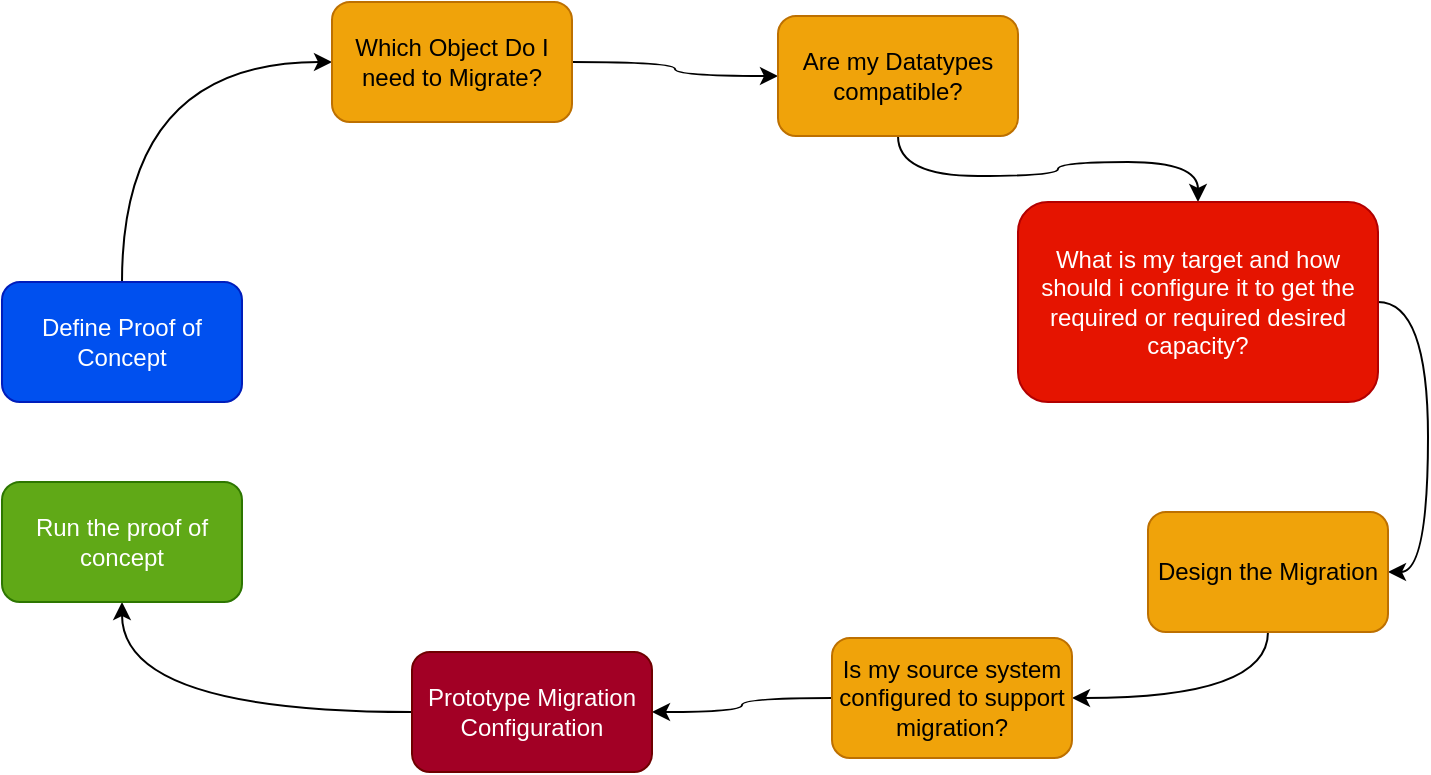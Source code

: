 <mxfile version="20.2.7" type="google"><diagram id="DopoIyxbw7Knea58nadR" name="Page-1"><mxGraphModel grid="0" page="1" gridSize="10" guides="1" tooltips="1" connect="1" arrows="1" fold="1" pageScale="1" pageWidth="827" pageHeight="1169" math="0" shadow="0"><root><mxCell id="0"/><mxCell id="1" parent="0"/><mxCell id="6DbhtjGuhQsdtJKNO_AA-19" style="edgeStyle=orthogonalEdgeStyle;curved=1;rounded=0;orthogonalLoop=1;jettySize=auto;html=1;entryX=0;entryY=0.5;entryDx=0;entryDy=0;exitX=0.5;exitY=0;exitDx=0;exitDy=0;" edge="1" parent="1" source="6DbhtjGuhQsdtJKNO_AA-1" target="6DbhtjGuhQsdtJKNO_AA-3"><mxGeometry relative="1" as="geometry"/></mxCell><mxCell id="6DbhtjGuhQsdtJKNO_AA-1" value="Define Proof of Concept" style="rounded=1;whiteSpace=wrap;html=1;fillColor=#0050ef;strokeColor=#001DBC;fontColor=#ffffff;" vertex="1" parent="1"><mxGeometry x="60" y="190" width="120" height="60" as="geometry"/></mxCell><mxCell id="6DbhtjGuhQsdtJKNO_AA-18" style="edgeStyle=orthogonalEdgeStyle;curved=1;rounded=0;orthogonalLoop=1;jettySize=auto;html=1;entryX=0;entryY=0.5;entryDx=0;entryDy=0;" edge="1" parent="1" source="6DbhtjGuhQsdtJKNO_AA-3" target="6DbhtjGuhQsdtJKNO_AA-5"><mxGeometry relative="1" as="geometry"/></mxCell><mxCell id="6DbhtjGuhQsdtJKNO_AA-3" value="Which Object Do I need to Migrate?" style="rounded=1;whiteSpace=wrap;html=1;fillColor=#f0a30a;strokeColor=#BD7000;fontColor=#000000;" vertex="1" parent="1"><mxGeometry x="225" y="50" width="120" height="60" as="geometry"/></mxCell><mxCell id="6DbhtjGuhQsdtJKNO_AA-20" style="edgeStyle=orthogonalEdgeStyle;curved=1;rounded=0;orthogonalLoop=1;jettySize=auto;html=1;entryX=0.5;entryY=0;entryDx=0;entryDy=0;" edge="1" parent="1" source="6DbhtjGuhQsdtJKNO_AA-5" target="6DbhtjGuhQsdtJKNO_AA-7"><mxGeometry relative="1" as="geometry"/></mxCell><mxCell id="6DbhtjGuhQsdtJKNO_AA-5" value="Are my Datatypes compatible?" style="rounded=1;whiteSpace=wrap;html=1;fillColor=#f0a30a;strokeColor=#BD7000;fontColor=#000000;" vertex="1" parent="1"><mxGeometry x="448" y="57" width="120" height="60" as="geometry"/></mxCell><mxCell id="6DbhtjGuhQsdtJKNO_AA-21" style="edgeStyle=orthogonalEdgeStyle;curved=1;rounded=0;orthogonalLoop=1;jettySize=auto;html=1;entryX=1;entryY=0.5;entryDx=0;entryDy=0;exitX=1;exitY=0.5;exitDx=0;exitDy=0;" edge="1" parent="1" source="6DbhtjGuhQsdtJKNO_AA-7" target="6DbhtjGuhQsdtJKNO_AA-9"><mxGeometry relative="1" as="geometry"/></mxCell><mxCell id="6DbhtjGuhQsdtJKNO_AA-7" value="What is my target and how should i configure it to get the required or required desired capacity?" style="rounded=1;whiteSpace=wrap;html=1;fillColor=#e51400;strokeColor=#B20000;fontColor=#ffffff;" vertex="1" parent="1"><mxGeometry x="568" y="150" width="180" height="100" as="geometry"/></mxCell><mxCell id="6DbhtjGuhQsdtJKNO_AA-22" style="edgeStyle=orthogonalEdgeStyle;curved=1;rounded=0;orthogonalLoop=1;jettySize=auto;html=1;entryX=1;entryY=0.5;entryDx=0;entryDy=0;exitX=0.5;exitY=1;exitDx=0;exitDy=0;" edge="1" parent="1" source="6DbhtjGuhQsdtJKNO_AA-9" target="6DbhtjGuhQsdtJKNO_AA-11"><mxGeometry relative="1" as="geometry"/></mxCell><mxCell id="6DbhtjGuhQsdtJKNO_AA-9" value="Design the Migration" style="whiteSpace=wrap;html=1;rounded=1;fillColor=#f0a30a;fontColor=#000000;strokeColor=#BD7000;" vertex="1" parent="1"><mxGeometry x="633" y="305" width="120" height="60" as="geometry"/></mxCell><mxCell id="6DbhtjGuhQsdtJKNO_AA-23" style="edgeStyle=orthogonalEdgeStyle;curved=1;rounded=0;orthogonalLoop=1;jettySize=auto;html=1;entryX=1;entryY=0.5;entryDx=0;entryDy=0;" edge="1" parent="1" source="6DbhtjGuhQsdtJKNO_AA-11" target="6DbhtjGuhQsdtJKNO_AA-13"><mxGeometry relative="1" as="geometry"/></mxCell><mxCell id="6DbhtjGuhQsdtJKNO_AA-11" value="Is my source system configured to support migration?" style="whiteSpace=wrap;html=1;rounded=1;fillColor=#f0a30a;fontColor=#000000;strokeColor=#BD7000;" vertex="1" parent="1"><mxGeometry x="475" y="368" width="120" height="60" as="geometry"/></mxCell><mxCell id="6DbhtjGuhQsdtJKNO_AA-24" style="edgeStyle=orthogonalEdgeStyle;curved=1;rounded=0;orthogonalLoop=1;jettySize=auto;html=1;entryX=0.5;entryY=1;entryDx=0;entryDy=0;" edge="1" parent="1" source="6DbhtjGuhQsdtJKNO_AA-13" target="6DbhtjGuhQsdtJKNO_AA-15"><mxGeometry relative="1" as="geometry"/></mxCell><mxCell id="6DbhtjGuhQsdtJKNO_AA-13" value="Prototype Migration Configuration" style="whiteSpace=wrap;html=1;rounded=1;fillColor=#a20025;fontColor=#ffffff;strokeColor=#6F0000;" vertex="1" parent="1"><mxGeometry x="265" y="375" width="120" height="60" as="geometry"/></mxCell><mxCell id="6DbhtjGuhQsdtJKNO_AA-15" value="Run the proof of concept" style="whiteSpace=wrap;html=1;rounded=1;fillColor=#60a917;strokeColor=#2D7600;fontColor=#ffffff;" vertex="1" parent="1"><mxGeometry x="60" y="290" width="120" height="60" as="geometry"/></mxCell></root></mxGraphModel></diagram></mxfile>